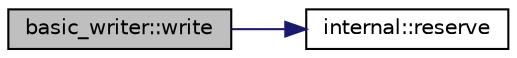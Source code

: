 digraph "basic_writer::write"
{
  edge [fontname="Helvetica",fontsize="10",labelfontname="Helvetica",labelfontsize="10"];
  node [fontname="Helvetica",fontsize="10",shape=record];
  rankdir="LR";
  Node1 [label="basic_writer::write",height=0.2,width=0.4,color="black", fillcolor="grey75", style="filled" fontcolor="black"];
  Node1 -> Node2 [color="midnightblue",fontsize="10",style="solid",fontname="Helvetica"];
  Node2 [label="internal::reserve",height=0.2,width=0.4,color="black", fillcolor="white", style="filled",URL="$namespaceinternal.html#a4200c951ca5aabed226d4bd926103ed2"];
}
